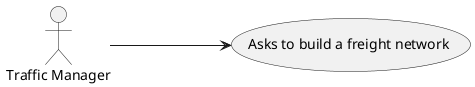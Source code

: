 @startuml
'https://plantuml.com/use-case-diagram

left to right direction

:Traffic Manager: as TM
(Asks to build a freight network) as (Use)

TM ---> (Use)
@enduml